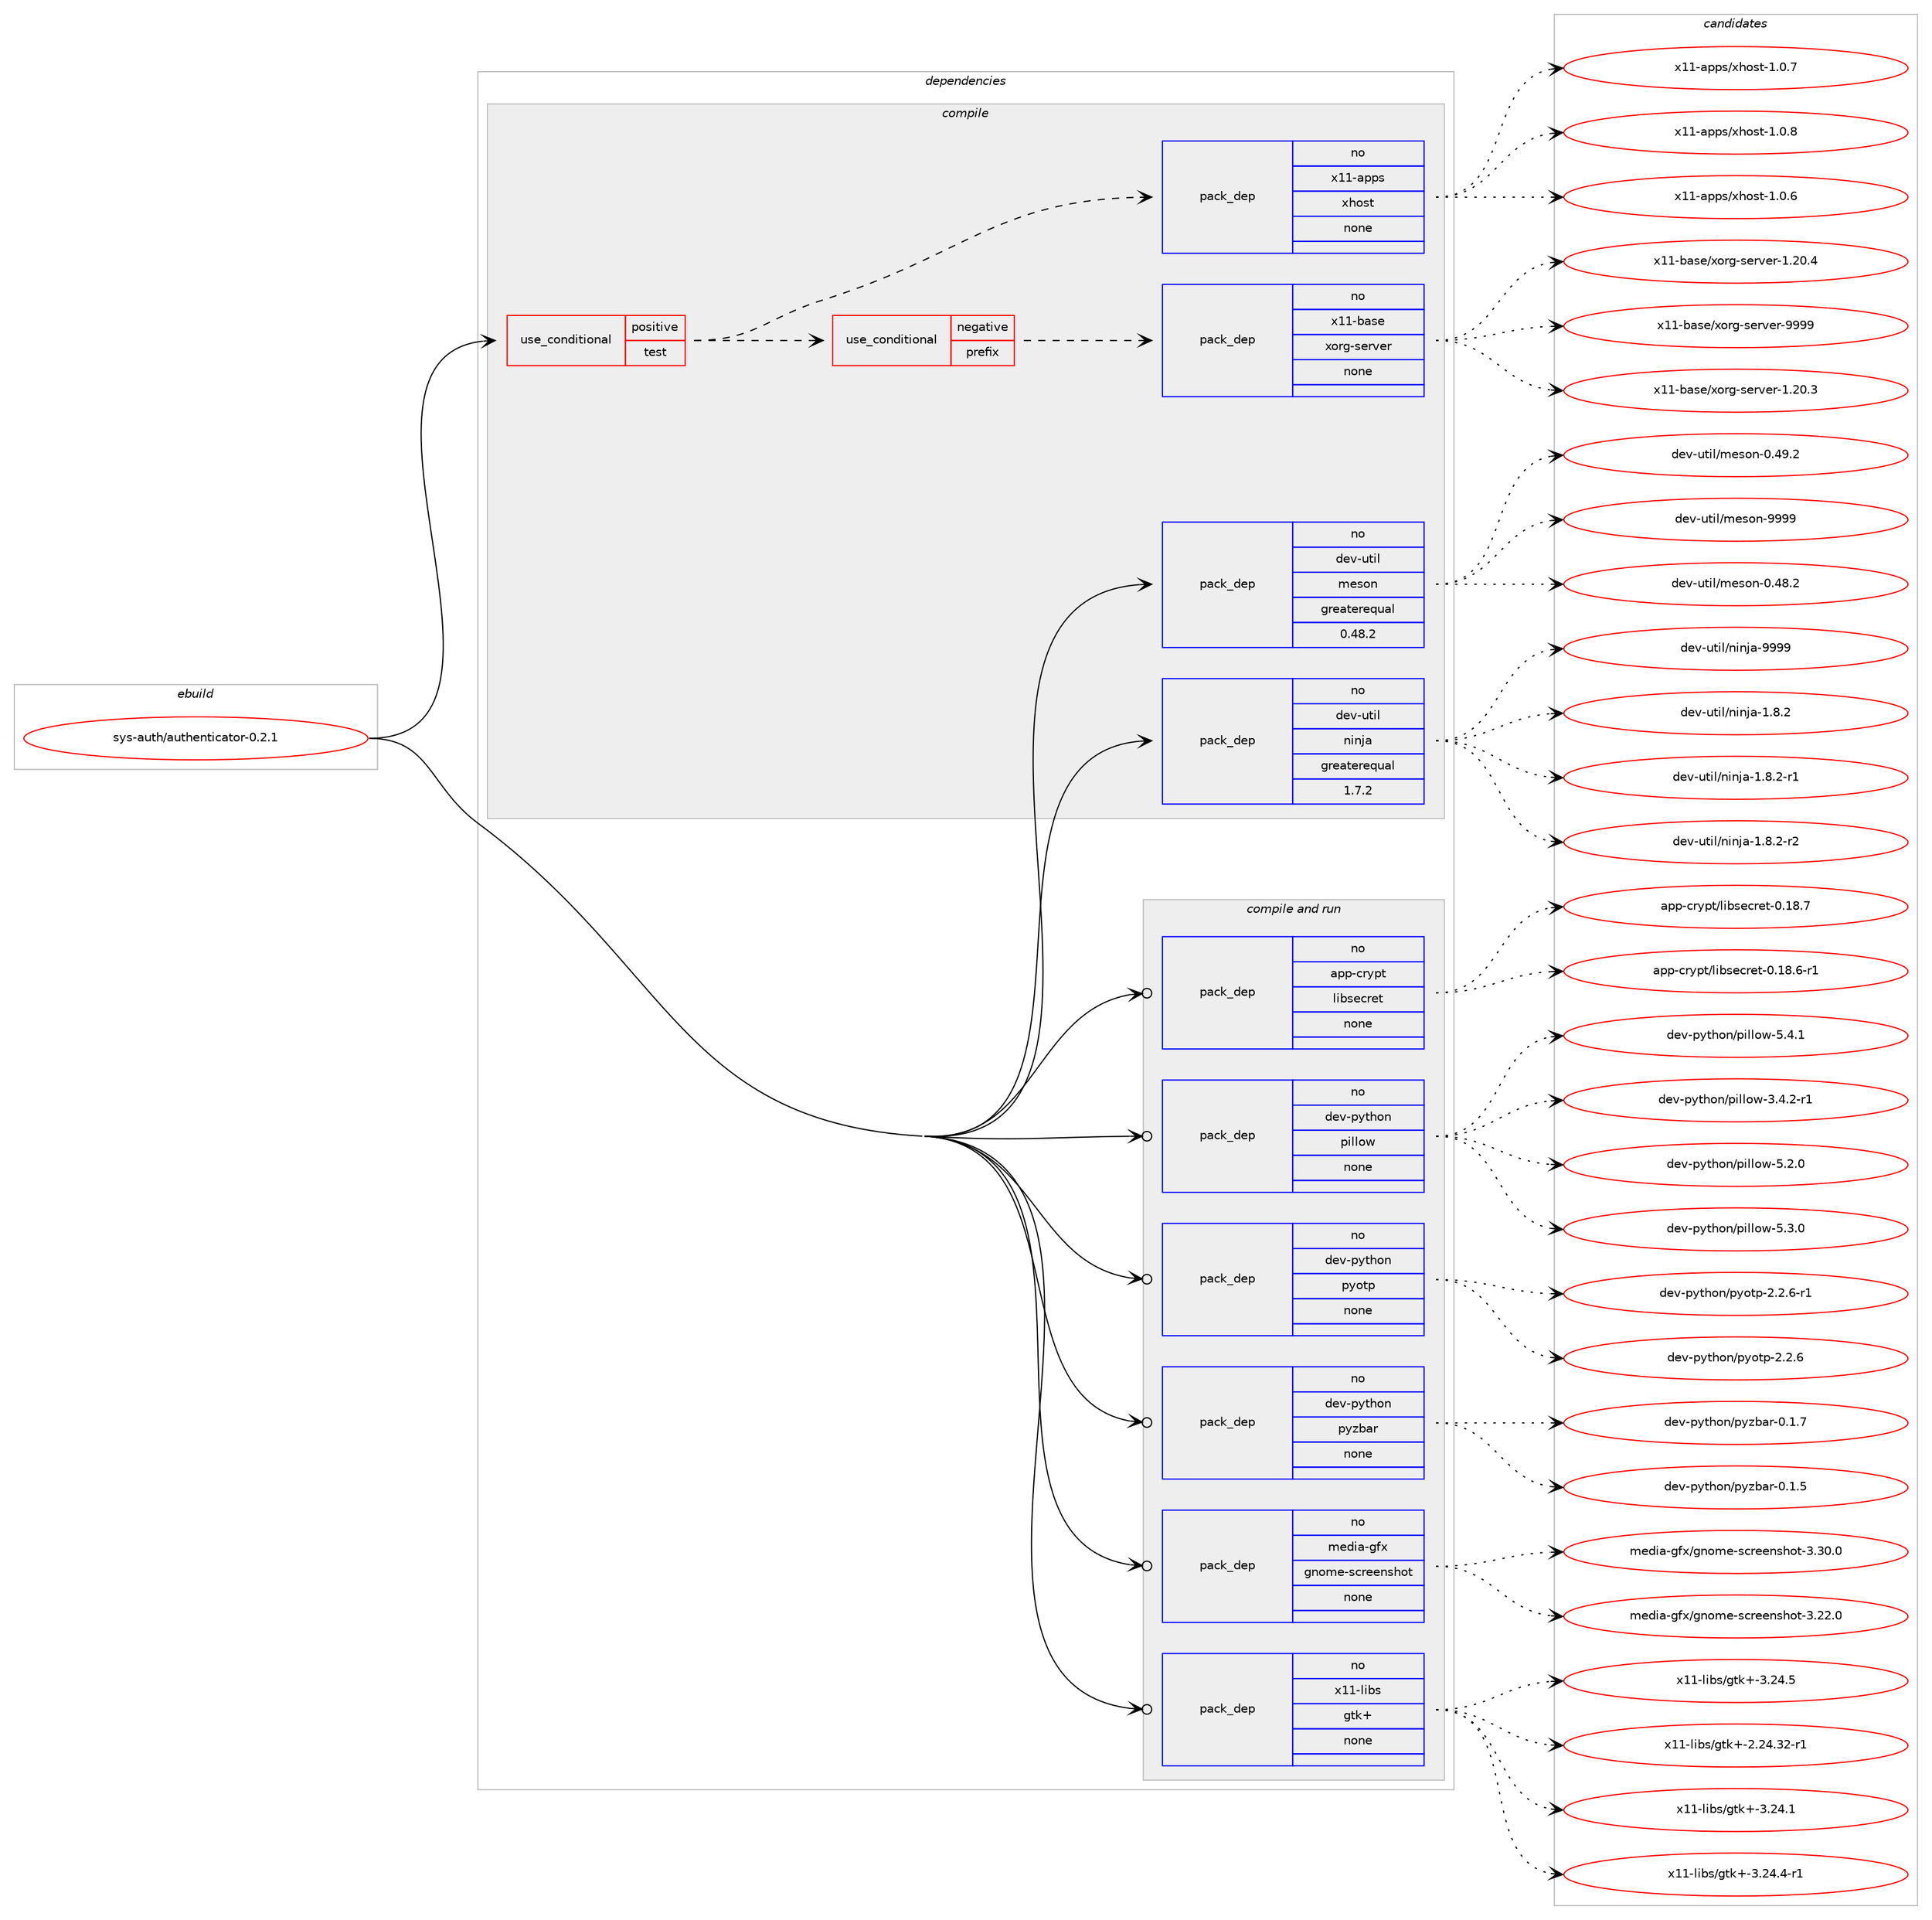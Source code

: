 digraph prolog {

# *************
# Graph options
# *************

newrank=true;
concentrate=true;
compound=true;
graph [rankdir=LR,fontname=Helvetica,fontsize=10,ranksep=1.5];#, ranksep=2.5, nodesep=0.2];
edge  [arrowhead=vee];
node  [fontname=Helvetica,fontsize=10];

# **********
# The ebuild
# **********

subgraph cluster_leftcol {
color=gray;
rank=same;
label=<<i>ebuild</i>>;
id [label="sys-auth/authenticator-0.2.1", color=red, width=4, href="../sys-auth/authenticator-0.2.1.svg"];
}

# ****************
# The dependencies
# ****************

subgraph cluster_midcol {
color=gray;
label=<<i>dependencies</i>>;
subgraph cluster_compile {
fillcolor="#eeeeee";
style=filled;
label=<<i>compile</i>>;
subgraph cond457583 {
dependency1716198 [label=<<TABLE BORDER="0" CELLBORDER="1" CELLSPACING="0" CELLPADDING="4"><TR><TD ROWSPAN="3" CELLPADDING="10">use_conditional</TD></TR><TR><TD>positive</TD></TR><TR><TD>test</TD></TR></TABLE>>, shape=none, color=red];
subgraph cond457584 {
dependency1716199 [label=<<TABLE BORDER="0" CELLBORDER="1" CELLSPACING="0" CELLPADDING="4"><TR><TD ROWSPAN="3" CELLPADDING="10">use_conditional</TD></TR><TR><TD>negative</TD></TR><TR><TD>prefix</TD></TR></TABLE>>, shape=none, color=red];
subgraph pack1230535 {
dependency1716200 [label=<<TABLE BORDER="0" CELLBORDER="1" CELLSPACING="0" CELLPADDING="4" WIDTH="220"><TR><TD ROWSPAN="6" CELLPADDING="30">pack_dep</TD></TR><TR><TD WIDTH="110">no</TD></TR><TR><TD>x11-base</TD></TR><TR><TD>xorg-server</TD></TR><TR><TD>none</TD></TR><TR><TD></TD></TR></TABLE>>, shape=none, color=blue];
}
dependency1716199:e -> dependency1716200:w [weight=20,style="dashed",arrowhead="vee"];
}
dependency1716198:e -> dependency1716199:w [weight=20,style="dashed",arrowhead="vee"];
subgraph pack1230536 {
dependency1716201 [label=<<TABLE BORDER="0" CELLBORDER="1" CELLSPACING="0" CELLPADDING="4" WIDTH="220"><TR><TD ROWSPAN="6" CELLPADDING="30">pack_dep</TD></TR><TR><TD WIDTH="110">no</TD></TR><TR><TD>x11-apps</TD></TR><TR><TD>xhost</TD></TR><TR><TD>none</TD></TR><TR><TD></TD></TR></TABLE>>, shape=none, color=blue];
}
dependency1716198:e -> dependency1716201:w [weight=20,style="dashed",arrowhead="vee"];
}
id:e -> dependency1716198:w [weight=20,style="solid",arrowhead="vee"];
subgraph pack1230537 {
dependency1716202 [label=<<TABLE BORDER="0" CELLBORDER="1" CELLSPACING="0" CELLPADDING="4" WIDTH="220"><TR><TD ROWSPAN="6" CELLPADDING="30">pack_dep</TD></TR><TR><TD WIDTH="110">no</TD></TR><TR><TD>dev-util</TD></TR><TR><TD>meson</TD></TR><TR><TD>greaterequal</TD></TR><TR><TD>0.48.2</TD></TR></TABLE>>, shape=none, color=blue];
}
id:e -> dependency1716202:w [weight=20,style="solid",arrowhead="vee"];
subgraph pack1230538 {
dependency1716203 [label=<<TABLE BORDER="0" CELLBORDER="1" CELLSPACING="0" CELLPADDING="4" WIDTH="220"><TR><TD ROWSPAN="6" CELLPADDING="30">pack_dep</TD></TR><TR><TD WIDTH="110">no</TD></TR><TR><TD>dev-util</TD></TR><TR><TD>ninja</TD></TR><TR><TD>greaterequal</TD></TR><TR><TD>1.7.2</TD></TR></TABLE>>, shape=none, color=blue];
}
id:e -> dependency1716203:w [weight=20,style="solid",arrowhead="vee"];
}
subgraph cluster_compileandrun {
fillcolor="#eeeeee";
style=filled;
label=<<i>compile and run</i>>;
subgraph pack1230539 {
dependency1716204 [label=<<TABLE BORDER="0" CELLBORDER="1" CELLSPACING="0" CELLPADDING="4" WIDTH="220"><TR><TD ROWSPAN="6" CELLPADDING="30">pack_dep</TD></TR><TR><TD WIDTH="110">no</TD></TR><TR><TD>app-crypt</TD></TR><TR><TD>libsecret</TD></TR><TR><TD>none</TD></TR><TR><TD></TD></TR></TABLE>>, shape=none, color=blue];
}
id:e -> dependency1716204:w [weight=20,style="solid",arrowhead="odotvee"];
subgraph pack1230540 {
dependency1716205 [label=<<TABLE BORDER="0" CELLBORDER="1" CELLSPACING="0" CELLPADDING="4" WIDTH="220"><TR><TD ROWSPAN="6" CELLPADDING="30">pack_dep</TD></TR><TR><TD WIDTH="110">no</TD></TR><TR><TD>dev-python</TD></TR><TR><TD>pillow</TD></TR><TR><TD>none</TD></TR><TR><TD></TD></TR></TABLE>>, shape=none, color=blue];
}
id:e -> dependency1716205:w [weight=20,style="solid",arrowhead="odotvee"];
subgraph pack1230541 {
dependency1716206 [label=<<TABLE BORDER="0" CELLBORDER="1" CELLSPACING="0" CELLPADDING="4" WIDTH="220"><TR><TD ROWSPAN="6" CELLPADDING="30">pack_dep</TD></TR><TR><TD WIDTH="110">no</TD></TR><TR><TD>dev-python</TD></TR><TR><TD>pyotp</TD></TR><TR><TD>none</TD></TR><TR><TD></TD></TR></TABLE>>, shape=none, color=blue];
}
id:e -> dependency1716206:w [weight=20,style="solid",arrowhead="odotvee"];
subgraph pack1230542 {
dependency1716207 [label=<<TABLE BORDER="0" CELLBORDER="1" CELLSPACING="0" CELLPADDING="4" WIDTH="220"><TR><TD ROWSPAN="6" CELLPADDING="30">pack_dep</TD></TR><TR><TD WIDTH="110">no</TD></TR><TR><TD>dev-python</TD></TR><TR><TD>pyzbar</TD></TR><TR><TD>none</TD></TR><TR><TD></TD></TR></TABLE>>, shape=none, color=blue];
}
id:e -> dependency1716207:w [weight=20,style="solid",arrowhead="odotvee"];
subgraph pack1230543 {
dependency1716208 [label=<<TABLE BORDER="0" CELLBORDER="1" CELLSPACING="0" CELLPADDING="4" WIDTH="220"><TR><TD ROWSPAN="6" CELLPADDING="30">pack_dep</TD></TR><TR><TD WIDTH="110">no</TD></TR><TR><TD>media-gfx</TD></TR><TR><TD>gnome-screenshot</TD></TR><TR><TD>none</TD></TR><TR><TD></TD></TR></TABLE>>, shape=none, color=blue];
}
id:e -> dependency1716208:w [weight=20,style="solid",arrowhead="odotvee"];
subgraph pack1230544 {
dependency1716209 [label=<<TABLE BORDER="0" CELLBORDER="1" CELLSPACING="0" CELLPADDING="4" WIDTH="220"><TR><TD ROWSPAN="6" CELLPADDING="30">pack_dep</TD></TR><TR><TD WIDTH="110">no</TD></TR><TR><TD>x11-libs</TD></TR><TR><TD>gtk+</TD></TR><TR><TD>none</TD></TR><TR><TD></TD></TR></TABLE>>, shape=none, color=blue];
}
id:e -> dependency1716209:w [weight=20,style="solid",arrowhead="odotvee"];
}
subgraph cluster_run {
fillcolor="#eeeeee";
style=filled;
label=<<i>run</i>>;
}
}

# **************
# The candidates
# **************

subgraph cluster_choices {
rank=same;
color=gray;
label=<<i>candidates</i>>;

subgraph choice1230535 {
color=black;
nodesep=1;
choice1204949459897115101471201111141034511510111411810111445494650484651 [label="x11-base/xorg-server-1.20.3", color=red, width=4,href="../x11-base/xorg-server-1.20.3.svg"];
choice1204949459897115101471201111141034511510111411810111445494650484652 [label="x11-base/xorg-server-1.20.4", color=red, width=4,href="../x11-base/xorg-server-1.20.4.svg"];
choice120494945989711510147120111114103451151011141181011144557575757 [label="x11-base/xorg-server-9999", color=red, width=4,href="../x11-base/xorg-server-9999.svg"];
dependency1716200:e -> choice1204949459897115101471201111141034511510111411810111445494650484651:w [style=dotted,weight="100"];
dependency1716200:e -> choice1204949459897115101471201111141034511510111411810111445494650484652:w [style=dotted,weight="100"];
dependency1716200:e -> choice120494945989711510147120111114103451151011141181011144557575757:w [style=dotted,weight="100"];
}
subgraph choice1230536 {
color=black;
nodesep=1;
choice1204949459711211211547120104111115116454946484654 [label="x11-apps/xhost-1.0.6", color=red, width=4,href="../x11-apps/xhost-1.0.6.svg"];
choice1204949459711211211547120104111115116454946484655 [label="x11-apps/xhost-1.0.7", color=red, width=4,href="../x11-apps/xhost-1.0.7.svg"];
choice1204949459711211211547120104111115116454946484656 [label="x11-apps/xhost-1.0.8", color=red, width=4,href="../x11-apps/xhost-1.0.8.svg"];
dependency1716201:e -> choice1204949459711211211547120104111115116454946484654:w [style=dotted,weight="100"];
dependency1716201:e -> choice1204949459711211211547120104111115116454946484655:w [style=dotted,weight="100"];
dependency1716201:e -> choice1204949459711211211547120104111115116454946484656:w [style=dotted,weight="100"];
}
subgraph choice1230537 {
color=black;
nodesep=1;
choice100101118451171161051084710910111511111045484652564650 [label="dev-util/meson-0.48.2", color=red, width=4,href="../dev-util/meson-0.48.2.svg"];
choice100101118451171161051084710910111511111045484652574650 [label="dev-util/meson-0.49.2", color=red, width=4,href="../dev-util/meson-0.49.2.svg"];
choice10010111845117116105108471091011151111104557575757 [label="dev-util/meson-9999", color=red, width=4,href="../dev-util/meson-9999.svg"];
dependency1716202:e -> choice100101118451171161051084710910111511111045484652564650:w [style=dotted,weight="100"];
dependency1716202:e -> choice100101118451171161051084710910111511111045484652574650:w [style=dotted,weight="100"];
dependency1716202:e -> choice10010111845117116105108471091011151111104557575757:w [style=dotted,weight="100"];
}
subgraph choice1230538 {
color=black;
nodesep=1;
choice100101118451171161051084711010511010697454946564650 [label="dev-util/ninja-1.8.2", color=red, width=4,href="../dev-util/ninja-1.8.2.svg"];
choice1001011184511711610510847110105110106974549465646504511449 [label="dev-util/ninja-1.8.2-r1", color=red, width=4,href="../dev-util/ninja-1.8.2-r1.svg"];
choice1001011184511711610510847110105110106974549465646504511450 [label="dev-util/ninja-1.8.2-r2", color=red, width=4,href="../dev-util/ninja-1.8.2-r2.svg"];
choice1001011184511711610510847110105110106974557575757 [label="dev-util/ninja-9999", color=red, width=4,href="../dev-util/ninja-9999.svg"];
dependency1716203:e -> choice100101118451171161051084711010511010697454946564650:w [style=dotted,weight="100"];
dependency1716203:e -> choice1001011184511711610510847110105110106974549465646504511449:w [style=dotted,weight="100"];
dependency1716203:e -> choice1001011184511711610510847110105110106974549465646504511450:w [style=dotted,weight="100"];
dependency1716203:e -> choice1001011184511711610510847110105110106974557575757:w [style=dotted,weight="100"];
}
subgraph choice1230539 {
color=black;
nodesep=1;
choice971121124599114121112116471081059811510199114101116454846495646544511449 [label="app-crypt/libsecret-0.18.6-r1", color=red, width=4,href="../app-crypt/libsecret-0.18.6-r1.svg"];
choice97112112459911412111211647108105981151019911410111645484649564655 [label="app-crypt/libsecret-0.18.7", color=red, width=4,href="../app-crypt/libsecret-0.18.7.svg"];
dependency1716204:e -> choice971121124599114121112116471081059811510199114101116454846495646544511449:w [style=dotted,weight="100"];
dependency1716204:e -> choice97112112459911412111211647108105981151019911410111645484649564655:w [style=dotted,weight="100"];
}
subgraph choice1230540 {
color=black;
nodesep=1;
choice10010111845112121116104111110471121051081081111194551465246504511449 [label="dev-python/pillow-3.4.2-r1", color=red, width=4,href="../dev-python/pillow-3.4.2-r1.svg"];
choice1001011184511212111610411111047112105108108111119455346504648 [label="dev-python/pillow-5.2.0", color=red, width=4,href="../dev-python/pillow-5.2.0.svg"];
choice1001011184511212111610411111047112105108108111119455346514648 [label="dev-python/pillow-5.3.0", color=red, width=4,href="../dev-python/pillow-5.3.0.svg"];
choice1001011184511212111610411111047112105108108111119455346524649 [label="dev-python/pillow-5.4.1", color=red, width=4,href="../dev-python/pillow-5.4.1.svg"];
dependency1716205:e -> choice10010111845112121116104111110471121051081081111194551465246504511449:w [style=dotted,weight="100"];
dependency1716205:e -> choice1001011184511212111610411111047112105108108111119455346504648:w [style=dotted,weight="100"];
dependency1716205:e -> choice1001011184511212111610411111047112105108108111119455346514648:w [style=dotted,weight="100"];
dependency1716205:e -> choice1001011184511212111610411111047112105108108111119455346524649:w [style=dotted,weight="100"];
}
subgraph choice1230541 {
color=black;
nodesep=1;
choice1001011184511212111610411111047112121111116112455046504654 [label="dev-python/pyotp-2.2.6", color=red, width=4,href="../dev-python/pyotp-2.2.6.svg"];
choice10010111845112121116104111110471121211111161124550465046544511449 [label="dev-python/pyotp-2.2.6-r1", color=red, width=4,href="../dev-python/pyotp-2.2.6-r1.svg"];
dependency1716206:e -> choice1001011184511212111610411111047112121111116112455046504654:w [style=dotted,weight="100"];
dependency1716206:e -> choice10010111845112121116104111110471121211111161124550465046544511449:w [style=dotted,weight="100"];
}
subgraph choice1230542 {
color=black;
nodesep=1;
choice10010111845112121116104111110471121211229897114454846494653 [label="dev-python/pyzbar-0.1.5", color=red, width=4,href="../dev-python/pyzbar-0.1.5.svg"];
choice10010111845112121116104111110471121211229897114454846494655 [label="dev-python/pyzbar-0.1.7", color=red, width=4,href="../dev-python/pyzbar-0.1.7.svg"];
dependency1716207:e -> choice10010111845112121116104111110471121211229897114454846494653:w [style=dotted,weight="100"];
dependency1716207:e -> choice10010111845112121116104111110471121211229897114454846494655:w [style=dotted,weight="100"];
}
subgraph choice1230543 {
color=black;
nodesep=1;
choice109101100105974510310212047103110111109101451159911410110111011510411111645514650504648 [label="media-gfx/gnome-screenshot-3.22.0", color=red, width=4,href="../media-gfx/gnome-screenshot-3.22.0.svg"];
choice109101100105974510310212047103110111109101451159911410110111011510411111645514651484648 [label="media-gfx/gnome-screenshot-3.30.0", color=red, width=4,href="../media-gfx/gnome-screenshot-3.30.0.svg"];
dependency1716208:e -> choice109101100105974510310212047103110111109101451159911410110111011510411111645514650504648:w [style=dotted,weight="100"];
dependency1716208:e -> choice109101100105974510310212047103110111109101451159911410110111011510411111645514651484648:w [style=dotted,weight="100"];
}
subgraph choice1230544 {
color=black;
nodesep=1;
choice12049494510810598115471031161074345504650524651504511449 [label="x11-libs/gtk+-2.24.32-r1", color=red, width=4,href="../x11-libs/gtk+-2.24.32-r1.svg"];
choice12049494510810598115471031161074345514650524649 [label="x11-libs/gtk+-3.24.1", color=red, width=4,href="../x11-libs/gtk+-3.24.1.svg"];
choice120494945108105981154710311610743455146505246524511449 [label="x11-libs/gtk+-3.24.4-r1", color=red, width=4,href="../x11-libs/gtk+-3.24.4-r1.svg"];
choice12049494510810598115471031161074345514650524653 [label="x11-libs/gtk+-3.24.5", color=red, width=4,href="../x11-libs/gtk+-3.24.5.svg"];
dependency1716209:e -> choice12049494510810598115471031161074345504650524651504511449:w [style=dotted,weight="100"];
dependency1716209:e -> choice12049494510810598115471031161074345514650524649:w [style=dotted,weight="100"];
dependency1716209:e -> choice120494945108105981154710311610743455146505246524511449:w [style=dotted,weight="100"];
dependency1716209:e -> choice12049494510810598115471031161074345514650524653:w [style=dotted,weight="100"];
}
}

}
